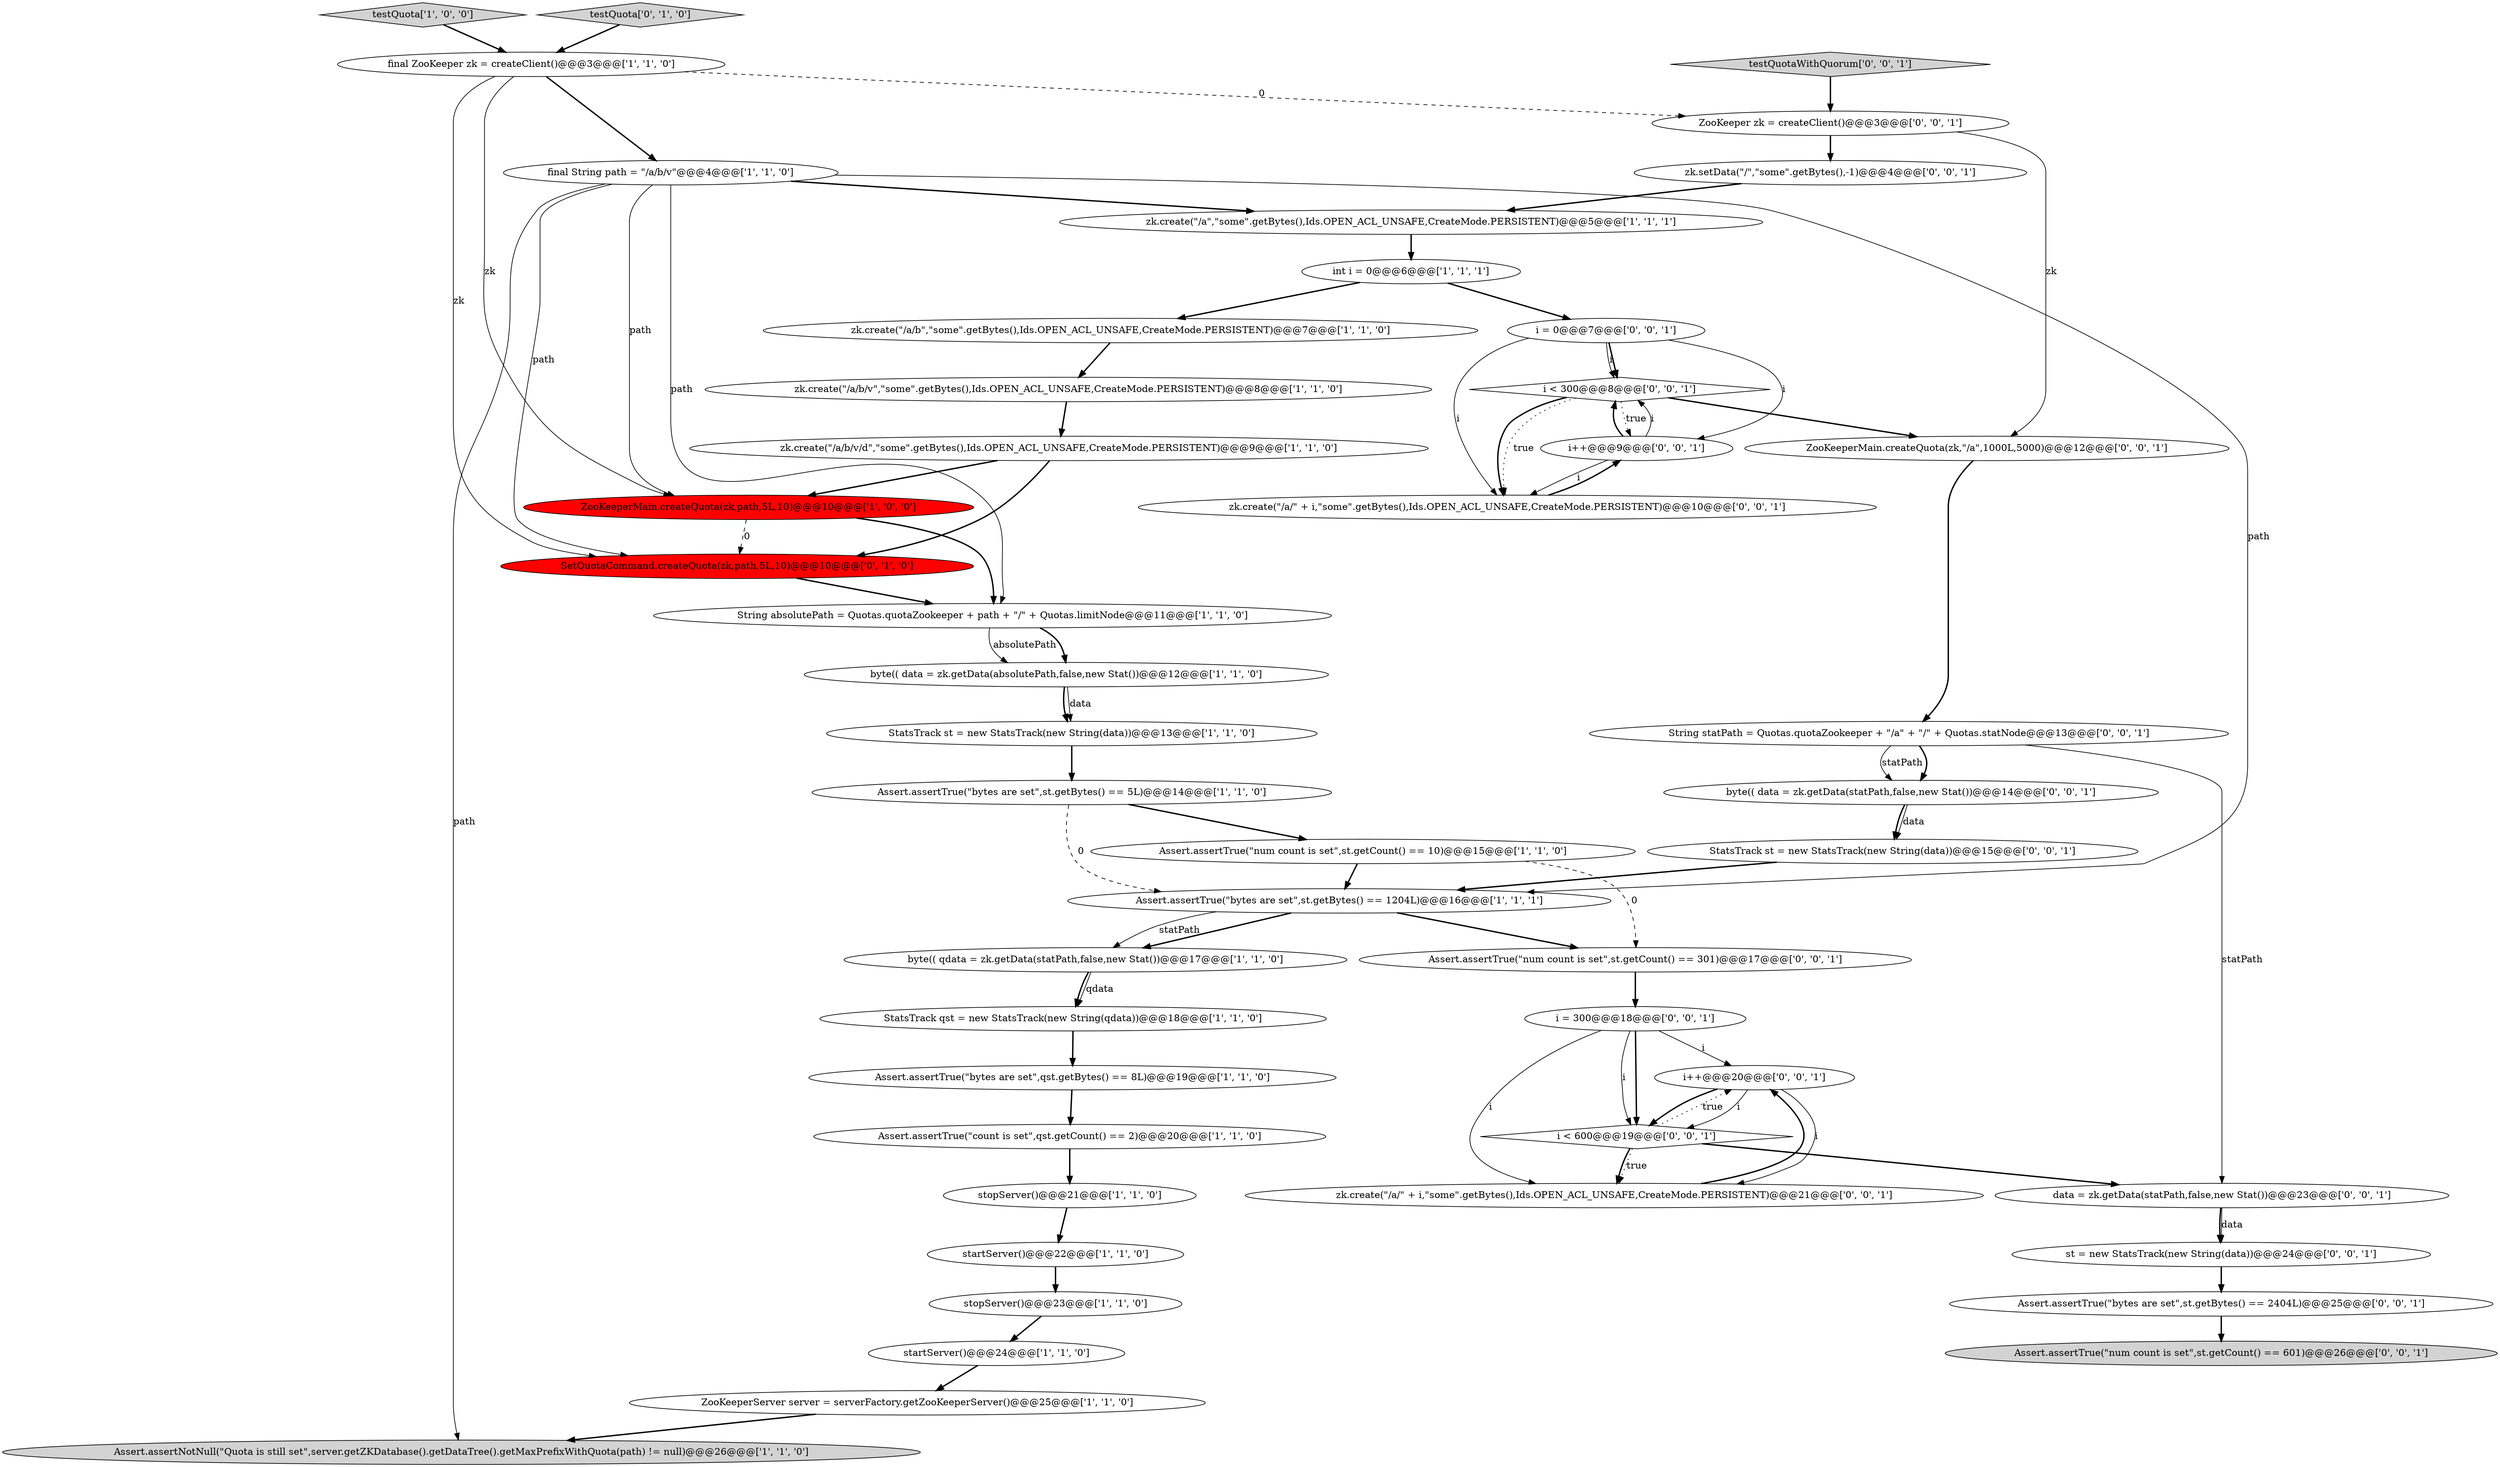 digraph {
27 [style = filled, label = "zk.setData(\"/\",\"some\".getBytes(),-1)@@@4@@@['0', '0', '1']", fillcolor = white, shape = ellipse image = "AAA0AAABBB3BBB"];
9 [style = filled, label = "Assert.assertNotNull(\"Quota is still set\",server.getZKDatabase().getDataTree().getMaxPrefixWithQuota(path) != null)@@@26@@@['1', '1', '0']", fillcolor = lightgray, shape = ellipse image = "AAA0AAABBB1BBB"];
20 [style = filled, label = "zk.create(\"/a\",\"some\".getBytes(),Ids.OPEN_ACL_UNSAFE,CreateMode.PERSISTENT)@@@5@@@['1', '1', '1']", fillcolor = white, shape = ellipse image = "AAA0AAABBB1BBB"];
17 [style = filled, label = "byte(( qdata = zk.getData(statPath,false,new Stat())@@@17@@@['1', '1', '0']", fillcolor = white, shape = ellipse image = "AAA0AAABBB1BBB"];
8 [style = filled, label = "zk.create(\"/a/b/v/d\",\"some\".getBytes(),Ids.OPEN_ACL_UNSAFE,CreateMode.PERSISTENT)@@@9@@@['1', '1', '0']", fillcolor = white, shape = ellipse image = "AAA0AAABBB1BBB"];
22 [style = filled, label = "Assert.assertTrue(\"num count is set\",st.getCount() == 10)@@@15@@@['1', '1', '0']", fillcolor = white, shape = ellipse image = "AAA0AAABBB1BBB"];
18 [style = filled, label = "ZooKeeperServer server = serverFactory.getZooKeeperServer()@@@25@@@['1', '1', '0']", fillcolor = white, shape = ellipse image = "AAA0AAABBB1BBB"];
0 [style = filled, label = "int i = 0@@@6@@@['1', '1', '1']", fillcolor = white, shape = ellipse image = "AAA0AAABBB1BBB"];
7 [style = filled, label = "final String path = \"/a/b/v\"@@@4@@@['1', '1', '0']", fillcolor = white, shape = ellipse image = "AAA0AAABBB1BBB"];
37 [style = filled, label = "ZooKeeperMain.createQuota(zk,\"/a\",1000L,5000)@@@12@@@['0', '0', '1']", fillcolor = white, shape = ellipse image = "AAA0AAABBB3BBB"];
1 [style = filled, label = "startServer()@@@22@@@['1', '1', '0']", fillcolor = white, shape = ellipse image = "AAA0AAABBB1BBB"];
10 [style = filled, label = "final ZooKeeper zk = createClient()@@@3@@@['1', '1', '0']", fillcolor = white, shape = ellipse image = "AAA0AAABBB1BBB"];
39 [style = filled, label = "i < 300@@@8@@@['0', '0', '1']", fillcolor = white, shape = diamond image = "AAA0AAABBB3BBB"];
24 [style = filled, label = "testQuota['1', '0', '0']", fillcolor = lightgray, shape = diamond image = "AAA0AAABBB1BBB"];
13 [style = filled, label = "StatsTrack st = new StatsTrack(new String(data))@@@13@@@['1', '1', '0']", fillcolor = white, shape = ellipse image = "AAA0AAABBB1BBB"];
36 [style = filled, label = "Assert.assertTrue(\"num count is set\",st.getCount() == 601)@@@26@@@['0', '0', '1']", fillcolor = lightgray, shape = ellipse image = "AAA0AAABBB3BBB"];
23 [style = filled, label = "stopServer()@@@21@@@['1', '1', '0']", fillcolor = white, shape = ellipse image = "AAA0AAABBB1BBB"];
4 [style = filled, label = "ZooKeeperMain.createQuota(zk,path,5L,10)@@@10@@@['1', '0', '0']", fillcolor = red, shape = ellipse image = "AAA1AAABBB1BBB"];
42 [style = filled, label = "String statPath = Quotas.quotaZookeeper + \"/a\" + \"/\" + Quotas.statNode@@@13@@@['0', '0', '1']", fillcolor = white, shape = ellipse image = "AAA0AAABBB3BBB"];
11 [style = filled, label = "Assert.assertTrue(\"bytes are set\",qst.getBytes() == 8L)@@@19@@@['1', '1', '0']", fillcolor = white, shape = ellipse image = "AAA0AAABBB1BBB"];
31 [style = filled, label = "i++@@@20@@@['0', '0', '1']", fillcolor = white, shape = ellipse image = "AAA0AAABBB3BBB"];
30 [style = filled, label = "testQuotaWithQuorum['0', '0', '1']", fillcolor = lightgray, shape = diamond image = "AAA0AAABBB3BBB"];
26 [style = filled, label = "SetQuotaCommand.createQuota(zk,path,5L,10)@@@10@@@['0', '1', '0']", fillcolor = red, shape = ellipse image = "AAA1AAABBB2BBB"];
41 [style = filled, label = "Assert.assertTrue(\"bytes are set\",st.getBytes() == 2404L)@@@25@@@['0', '0', '1']", fillcolor = white, shape = ellipse image = "AAA0AAABBB3BBB"];
14 [style = filled, label = "startServer()@@@24@@@['1', '1', '0']", fillcolor = white, shape = ellipse image = "AAA0AAABBB1BBB"];
45 [style = filled, label = "zk.create(\"/a/\" + i,\"some\".getBytes(),Ids.OPEN_ACL_UNSAFE,CreateMode.PERSISTENT)@@@21@@@['0', '0', '1']", fillcolor = white, shape = ellipse image = "AAA0AAABBB3BBB"];
40 [style = filled, label = "i = 300@@@18@@@['0', '0', '1']", fillcolor = white, shape = ellipse image = "AAA0AAABBB3BBB"];
44 [style = filled, label = "ZooKeeper zk = createClient()@@@3@@@['0', '0', '1']", fillcolor = white, shape = ellipse image = "AAA0AAABBB3BBB"];
19 [style = filled, label = "Assert.assertTrue(\"bytes are set\",st.getBytes() == 5L)@@@14@@@['1', '1', '0']", fillcolor = white, shape = ellipse image = "AAA0AAABBB1BBB"];
3 [style = filled, label = "Assert.assertTrue(\"count is set\",qst.getCount() == 2)@@@20@@@['1', '1', '0']", fillcolor = white, shape = ellipse image = "AAA0AAABBB1BBB"];
33 [style = filled, label = "st = new StatsTrack(new String(data))@@@24@@@['0', '0', '1']", fillcolor = white, shape = ellipse image = "AAA0AAABBB3BBB"];
16 [style = filled, label = "zk.create(\"/a/b/v\",\"some\".getBytes(),Ids.OPEN_ACL_UNSAFE,CreateMode.PERSISTENT)@@@8@@@['1', '1', '0']", fillcolor = white, shape = ellipse image = "AAA0AAABBB1BBB"];
35 [style = filled, label = "data = zk.getData(statPath,false,new Stat())@@@23@@@['0', '0', '1']", fillcolor = white, shape = ellipse image = "AAA0AAABBB3BBB"];
29 [style = filled, label = "Assert.assertTrue(\"num count is set\",st.getCount() == 301)@@@17@@@['0', '0', '1']", fillcolor = white, shape = ellipse image = "AAA0AAABBB3BBB"];
32 [style = filled, label = "i = 0@@@7@@@['0', '0', '1']", fillcolor = white, shape = ellipse image = "AAA0AAABBB3BBB"];
12 [style = filled, label = "StatsTrack qst = new StatsTrack(new String(qdata))@@@18@@@['1', '1', '0']", fillcolor = white, shape = ellipse image = "AAA0AAABBB1BBB"];
25 [style = filled, label = "testQuota['0', '1', '0']", fillcolor = lightgray, shape = diamond image = "AAA0AAABBB2BBB"];
6 [style = filled, label = "zk.create(\"/a/b\",\"some\".getBytes(),Ids.OPEN_ACL_UNSAFE,CreateMode.PERSISTENT)@@@7@@@['1', '1', '0']", fillcolor = white, shape = ellipse image = "AAA0AAABBB1BBB"];
34 [style = filled, label = "byte(( data = zk.getData(statPath,false,new Stat())@@@14@@@['0', '0', '1']", fillcolor = white, shape = ellipse image = "AAA0AAABBB3BBB"];
21 [style = filled, label = "String absolutePath = Quotas.quotaZookeeper + path + \"/\" + Quotas.limitNode@@@11@@@['1', '1', '0']", fillcolor = white, shape = ellipse image = "AAA0AAABBB1BBB"];
46 [style = filled, label = "i < 600@@@19@@@['0', '0', '1']", fillcolor = white, shape = diamond image = "AAA0AAABBB3BBB"];
2 [style = filled, label = "byte(( data = zk.getData(absolutePath,false,new Stat())@@@12@@@['1', '1', '0']", fillcolor = white, shape = ellipse image = "AAA0AAABBB1BBB"];
5 [style = filled, label = "stopServer()@@@23@@@['1', '1', '0']", fillcolor = white, shape = ellipse image = "AAA0AAABBB1BBB"];
28 [style = filled, label = "i++@@@9@@@['0', '0', '1']", fillcolor = white, shape = ellipse image = "AAA0AAABBB3BBB"];
38 [style = filled, label = "zk.create(\"/a/\" + i,\"some\".getBytes(),Ids.OPEN_ACL_UNSAFE,CreateMode.PERSISTENT)@@@10@@@['0', '0', '1']", fillcolor = white, shape = ellipse image = "AAA0AAABBB3BBB"];
43 [style = filled, label = "StatsTrack st = new StatsTrack(new String(data))@@@15@@@['0', '0', '1']", fillcolor = white, shape = ellipse image = "AAA0AAABBB3BBB"];
15 [style = filled, label = "Assert.assertTrue(\"bytes are set\",st.getBytes() == 1204L)@@@16@@@['1', '1', '1']", fillcolor = white, shape = ellipse image = "AAA0AAABBB1BBB"];
1->5 [style = bold, label=""];
24->10 [style = bold, label=""];
39->37 [style = bold, label=""];
17->12 [style = solid, label="qdata"];
40->31 [style = solid, label="i"];
42->34 [style = bold, label=""];
28->38 [style = solid, label="i"];
34->43 [style = solid, label="data"];
22->15 [style = bold, label=""];
21->2 [style = solid, label="absolutePath"];
16->8 [style = bold, label=""];
0->6 [style = bold, label=""];
38->28 [style = bold, label=""];
28->39 [style = solid, label="i"];
42->34 [style = solid, label="statPath"];
7->9 [style = solid, label="path"];
28->39 [style = bold, label=""];
40->46 [style = solid, label="i"];
39->38 [style = dotted, label="true"];
20->0 [style = bold, label=""];
12->11 [style = bold, label=""];
35->33 [style = bold, label=""];
22->29 [style = dashed, label="0"];
4->21 [style = bold, label=""];
46->31 [style = dotted, label="true"];
10->44 [style = dashed, label="0"];
33->41 [style = bold, label=""];
7->4 [style = solid, label="path"];
42->35 [style = solid, label="statPath"];
4->26 [style = dashed, label="0"];
7->20 [style = bold, label=""];
5->14 [style = bold, label=""];
45->31 [style = bold, label=""];
10->7 [style = bold, label=""];
31->46 [style = solid, label="i"];
7->15 [style = solid, label="path"];
21->2 [style = bold, label=""];
2->13 [style = bold, label=""];
26->21 [style = bold, label=""];
40->46 [style = bold, label=""];
32->38 [style = solid, label="i"];
10->4 [style = solid, label="zk"];
15->17 [style = bold, label=""];
13->19 [style = bold, label=""];
17->12 [style = bold, label=""];
3->23 [style = bold, label=""];
41->36 [style = bold, label=""];
2->13 [style = solid, label="data"];
11->3 [style = bold, label=""];
43->15 [style = bold, label=""];
6->16 [style = bold, label=""];
15->17 [style = solid, label="statPath"];
40->45 [style = solid, label="i"];
46->35 [style = bold, label=""];
35->33 [style = solid, label="data"];
18->9 [style = bold, label=""];
46->45 [style = dotted, label="true"];
39->38 [style = bold, label=""];
23->1 [style = bold, label=""];
32->28 [style = solid, label="i"];
46->45 [style = bold, label=""];
29->40 [style = bold, label=""];
14->18 [style = bold, label=""];
25->10 [style = bold, label=""];
32->39 [style = bold, label=""];
32->39 [style = solid, label="i"];
39->28 [style = dotted, label="true"];
31->46 [style = bold, label=""];
8->4 [style = bold, label=""];
0->32 [style = bold, label=""];
7->21 [style = solid, label="path"];
44->27 [style = bold, label=""];
10->26 [style = solid, label="zk"];
34->43 [style = bold, label=""];
7->26 [style = solid, label="path"];
44->37 [style = solid, label="zk"];
19->22 [style = bold, label=""];
27->20 [style = bold, label=""];
31->45 [style = solid, label="i"];
15->29 [style = bold, label=""];
37->42 [style = bold, label=""];
30->44 [style = bold, label=""];
8->26 [style = bold, label=""];
19->15 [style = dashed, label="0"];
}
